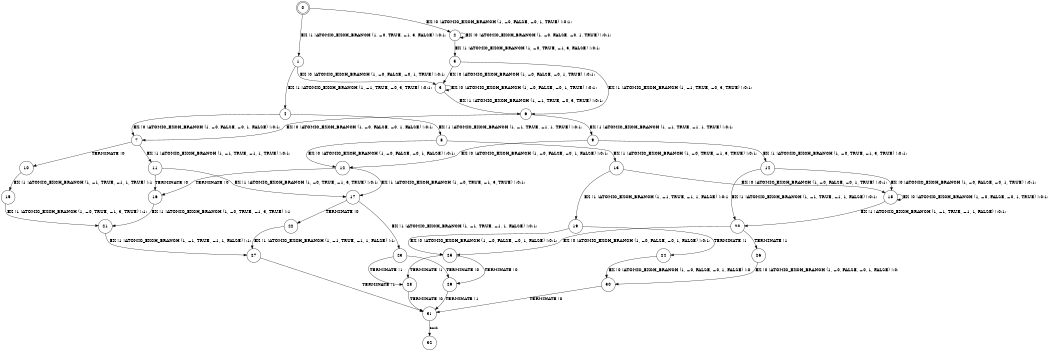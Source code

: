 digraph BCG {
size = "7, 10.5";
center = TRUE;
node [shape = circle];
0 [peripheries = 2];
0 -> 1 [label = "EX !1 !ATOMIC_EXCH_BRANCH (1, +0, TRUE, +1, 3, FALSE) !:0:1:"];
0 -> 2 [label = "EX !0 !ATOMIC_EXCH_BRANCH (1, +0, FALSE, +0, 1, TRUE) !:0:1:"];
1 -> 3 [label = "EX !0 !ATOMIC_EXCH_BRANCH (1, +0, FALSE, +0, 1, TRUE) !:0:1:"];
1 -> 4 [label = "EX !1 !ATOMIC_EXCH_BRANCH (1, +1, TRUE, +0, 3, TRUE) !:0:1:"];
2 -> 5 [label = "EX !1 !ATOMIC_EXCH_BRANCH (1, +0, TRUE, +1, 3, FALSE) !:0:1:"];
2 -> 2 [label = "EX !0 !ATOMIC_EXCH_BRANCH (1, +0, FALSE, +0, 1, TRUE) !:0:1:"];
3 -> 6 [label = "EX !1 !ATOMIC_EXCH_BRANCH (1, +1, TRUE, +0, 3, TRUE) !:0:1:"];
3 -> 3 [label = "EX !0 !ATOMIC_EXCH_BRANCH (1, +0, FALSE, +0, 1, TRUE) !:0:1:"];
4 -> 7 [label = "EX !0 !ATOMIC_EXCH_BRANCH (1, +0, FALSE, +0, 1, FALSE) !:0:1:"];
4 -> 8 [label = "EX !1 !ATOMIC_EXCH_BRANCH (1, +1, TRUE, +1, 1, TRUE) !:0:1:"];
5 -> 6 [label = "EX !1 !ATOMIC_EXCH_BRANCH (1, +1, TRUE, +0, 3, TRUE) !:0:1:"];
5 -> 3 [label = "EX !0 !ATOMIC_EXCH_BRANCH (1, +0, FALSE, +0, 1, TRUE) !:0:1:"];
6 -> 9 [label = "EX !1 !ATOMIC_EXCH_BRANCH (1, +1, TRUE, +1, 1, TRUE) !:0:1:"];
6 -> 7 [label = "EX !0 !ATOMIC_EXCH_BRANCH (1, +0, FALSE, +0, 1, FALSE) !:0:1:"];
7 -> 10 [label = "TERMINATE !0"];
7 -> 11 [label = "EX !1 !ATOMIC_EXCH_BRANCH (1, +1, TRUE, +1, 1, TRUE) !:0:1:"];
8 -> 12 [label = "EX !0 !ATOMIC_EXCH_BRANCH (1, +0, FALSE, +0, 1, FALSE) !:0:1:"];
8 -> 13 [label = "EX !1 !ATOMIC_EXCH_BRANCH (1, +0, TRUE, +1, 3, TRUE) !:0:1:"];
9 -> 14 [label = "EX !1 !ATOMIC_EXCH_BRANCH (1, +0, TRUE, +1, 3, TRUE) !:0:1:"];
9 -> 12 [label = "EX !0 !ATOMIC_EXCH_BRANCH (1, +0, FALSE, +0, 1, FALSE) !:0:1:"];
10 -> 15 [label = "EX !1 !ATOMIC_EXCH_BRANCH (1, +1, TRUE, +1, 1, TRUE) !:1:"];
11 -> 16 [label = "TERMINATE !0"];
11 -> 17 [label = "EX !1 !ATOMIC_EXCH_BRANCH (1, +0, TRUE, +1, 3, TRUE) !:0:1:"];
12 -> 16 [label = "TERMINATE !0"];
12 -> 17 [label = "EX !1 !ATOMIC_EXCH_BRANCH (1, +0, TRUE, +1, 3, TRUE) !:0:1:"];
13 -> 18 [label = "EX !0 !ATOMIC_EXCH_BRANCH (1, +0, FALSE, +0, 1, TRUE) !:0:1:"];
13 -> 19 [label = "EX !1 !ATOMIC_EXCH_BRANCH (1, +1, TRUE, +1, 1, FALSE) !:0:1:"];
14 -> 20 [label = "EX !1 !ATOMIC_EXCH_BRANCH (1, +1, TRUE, +1, 1, FALSE) !:0:1:"];
14 -> 18 [label = "EX !0 !ATOMIC_EXCH_BRANCH (1, +0, FALSE, +0, 1, TRUE) !:0:1:"];
15 -> 21 [label = "EX !1 !ATOMIC_EXCH_BRANCH (1, +0, TRUE, +1, 3, TRUE) !:1:"];
16 -> 21 [label = "EX !1 !ATOMIC_EXCH_BRANCH (1, +0, TRUE, +1, 3, TRUE) !:1:"];
17 -> 22 [label = "TERMINATE !0"];
17 -> 23 [label = "EX !1 !ATOMIC_EXCH_BRANCH (1, +1, TRUE, +1, 1, FALSE) !:0:1:"];
18 -> 20 [label = "EX !1 !ATOMIC_EXCH_BRANCH (1, +1, TRUE, +1, 1, FALSE) !:0:1:"];
18 -> 18 [label = "EX !0 !ATOMIC_EXCH_BRANCH (1, +0, FALSE, +0, 1, TRUE) !:0:1:"];
19 -> 24 [label = "TERMINATE !1"];
19 -> 25 [label = "EX !0 !ATOMIC_EXCH_BRANCH (1, +0, FALSE, +0, 1, FALSE) !:0:1:"];
20 -> 26 [label = "TERMINATE !1"];
20 -> 25 [label = "EX !0 !ATOMIC_EXCH_BRANCH (1, +0, FALSE, +0, 1, FALSE) !:0:1:"];
21 -> 27 [label = "EX !1 !ATOMIC_EXCH_BRANCH (1, +1, TRUE, +1, 1, FALSE) !:1:"];
22 -> 27 [label = "EX !1 !ATOMIC_EXCH_BRANCH (1, +1, TRUE, +1, 1, FALSE) !:1:"];
23 -> 28 [label = "TERMINATE !1"];
23 -> 29 [label = "TERMINATE !0"];
24 -> 30 [label = "EX !0 !ATOMIC_EXCH_BRANCH (1, +0, FALSE, +0, 1, FALSE) !:0:"];
25 -> 28 [label = "TERMINATE !1"];
25 -> 29 [label = "TERMINATE !0"];
26 -> 30 [label = "EX !0 !ATOMIC_EXCH_BRANCH (1, +0, FALSE, +0, 1, FALSE) !:0:"];
27 -> 31 [label = "TERMINATE !1"];
28 -> 31 [label = "TERMINATE !0"];
29 -> 31 [label = "TERMINATE !1"];
30 -> 31 [label = "TERMINATE !0"];
31 -> 32 [label = "exit"];
}
